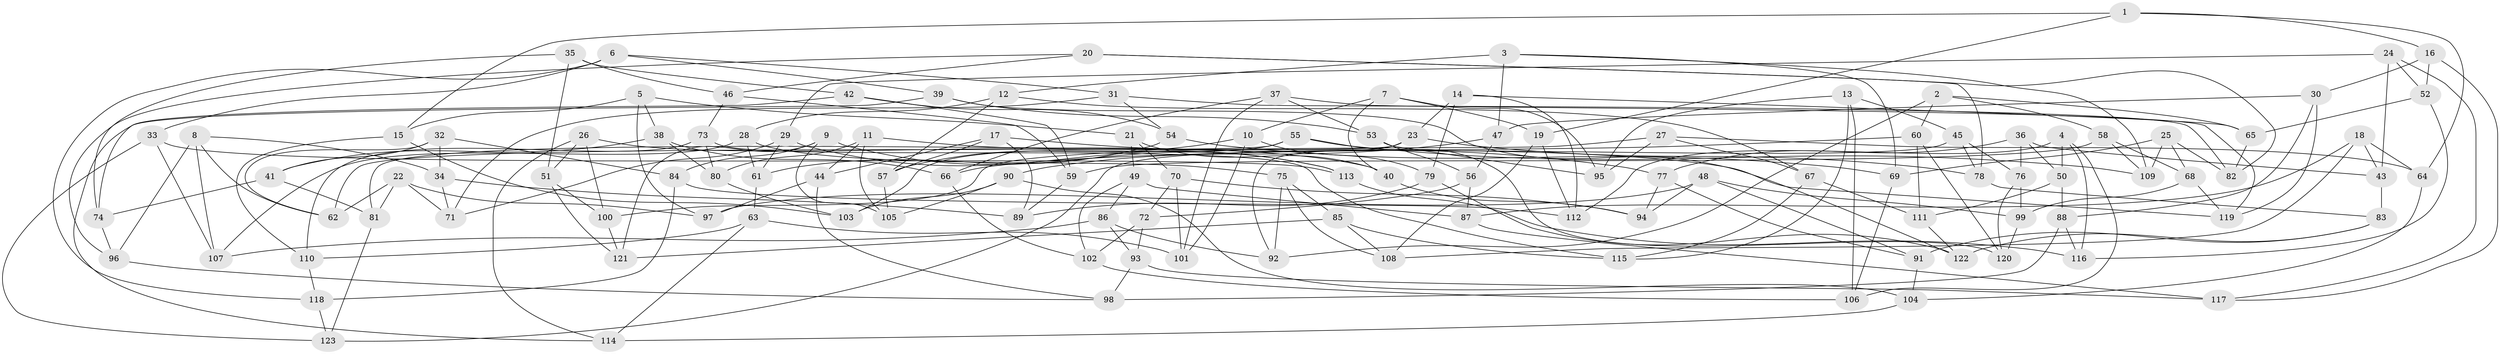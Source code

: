// Generated by graph-tools (version 1.1) at 2025/03/03/09/25 03:03:05]
// undirected, 123 vertices, 246 edges
graph export_dot {
graph [start="1"]
  node [color=gray90,style=filled];
  1;
  2;
  3;
  4;
  5;
  6;
  7;
  8;
  9;
  10;
  11;
  12;
  13;
  14;
  15;
  16;
  17;
  18;
  19;
  20;
  21;
  22;
  23;
  24;
  25;
  26;
  27;
  28;
  29;
  30;
  31;
  32;
  33;
  34;
  35;
  36;
  37;
  38;
  39;
  40;
  41;
  42;
  43;
  44;
  45;
  46;
  47;
  48;
  49;
  50;
  51;
  52;
  53;
  54;
  55;
  56;
  57;
  58;
  59;
  60;
  61;
  62;
  63;
  64;
  65;
  66;
  67;
  68;
  69;
  70;
  71;
  72;
  73;
  74;
  75;
  76;
  77;
  78;
  79;
  80;
  81;
  82;
  83;
  84;
  85;
  86;
  87;
  88;
  89;
  90;
  91;
  92;
  93;
  94;
  95;
  96;
  97;
  98;
  99;
  100;
  101;
  102;
  103;
  104;
  105;
  106;
  107;
  108;
  109;
  110;
  111;
  112;
  113;
  114;
  115;
  116;
  117;
  118;
  119;
  120;
  121;
  122;
  123;
  1 -- 19;
  1 -- 16;
  1 -- 64;
  1 -- 15;
  2 -- 65;
  2 -- 60;
  2 -- 58;
  2 -- 92;
  3 -- 69;
  3 -- 12;
  3 -- 109;
  3 -- 47;
  4 -- 112;
  4 -- 116;
  4 -- 106;
  4 -- 50;
  5 -- 97;
  5 -- 15;
  5 -- 38;
  5 -- 21;
  6 -- 39;
  6 -- 31;
  6 -- 118;
  6 -- 33;
  7 -- 40;
  7 -- 95;
  7 -- 19;
  7 -- 10;
  8 -- 107;
  8 -- 34;
  8 -- 62;
  8 -- 96;
  9 -- 105;
  9 -- 113;
  9 -- 121;
  9 -- 84;
  10 -- 79;
  10 -- 57;
  10 -- 101;
  11 -- 44;
  11 -- 105;
  11 -- 119;
  11 -- 80;
  12 -- 28;
  12 -- 67;
  12 -- 57;
  13 -- 115;
  13 -- 106;
  13 -- 95;
  13 -- 45;
  14 -- 112;
  14 -- 65;
  14 -- 23;
  14 -- 79;
  15 -- 110;
  15 -- 103;
  16 -- 30;
  16 -- 117;
  16 -- 52;
  17 -- 44;
  17 -- 57;
  17 -- 77;
  17 -- 89;
  18 -- 108;
  18 -- 64;
  18 -- 87;
  18 -- 43;
  19 -- 112;
  19 -- 108;
  20 -- 82;
  20 -- 96;
  20 -- 78;
  20 -- 46;
  21 -- 70;
  21 -- 49;
  21 -- 40;
  22 -- 81;
  22 -- 71;
  22 -- 62;
  22 -- 97;
  23 -- 92;
  23 -- 81;
  23 -- 78;
  24 -- 29;
  24 -- 117;
  24 -- 43;
  24 -- 52;
  25 -- 69;
  25 -- 68;
  25 -- 82;
  25 -- 109;
  26 -- 100;
  26 -- 40;
  26 -- 114;
  26 -- 51;
  27 -- 64;
  27 -- 67;
  27 -- 100;
  27 -- 95;
  28 -- 61;
  28 -- 107;
  28 -- 75;
  29 -- 61;
  29 -- 113;
  29 -- 71;
  30 -- 47;
  30 -- 88;
  30 -- 119;
  31 -- 71;
  31 -- 54;
  31 -- 82;
  32 -- 62;
  32 -- 84;
  32 -- 34;
  32 -- 41;
  33 -- 113;
  33 -- 107;
  33 -- 123;
  34 -- 89;
  34 -- 71;
  35 -- 42;
  35 -- 51;
  35 -- 46;
  35 -- 74;
  36 -- 43;
  36 -- 76;
  36 -- 50;
  36 -- 77;
  37 -- 66;
  37 -- 119;
  37 -- 53;
  37 -- 101;
  38 -- 80;
  38 -- 66;
  38 -- 41;
  39 -- 114;
  39 -- 53;
  39 -- 122;
  40 -- 94;
  41 -- 81;
  41 -- 74;
  42 -- 59;
  42 -- 54;
  42 -- 74;
  43 -- 83;
  44 -- 97;
  44 -- 98;
  45 -- 78;
  45 -- 76;
  45 -- 123;
  46 -- 59;
  46 -- 73;
  47 -- 90;
  47 -- 56;
  48 -- 97;
  48 -- 94;
  48 -- 91;
  48 -- 99;
  49 -- 102;
  49 -- 87;
  49 -- 86;
  50 -- 88;
  50 -- 111;
  51 -- 121;
  51 -- 100;
  52 -- 116;
  52 -- 65;
  53 -- 95;
  53 -- 56;
  54 -- 69;
  54 -- 61;
  55 -- 109;
  55 -- 103;
  55 -- 62;
  55 -- 120;
  56 -- 72;
  56 -- 87;
  57 -- 105;
  58 -- 109;
  58 -- 68;
  58 -- 59;
  59 -- 89;
  60 -- 111;
  60 -- 120;
  60 -- 66;
  61 -- 63;
  63 -- 114;
  63 -- 110;
  63 -- 101;
  64 -- 104;
  65 -- 82;
  66 -- 102;
  67 -- 111;
  67 -- 115;
  68 -- 119;
  68 -- 99;
  69 -- 106;
  70 -- 101;
  70 -- 94;
  70 -- 72;
  72 -- 102;
  72 -- 93;
  73 -- 80;
  73 -- 115;
  73 -- 110;
  74 -- 96;
  75 -- 92;
  75 -- 85;
  75 -- 108;
  76 -- 99;
  76 -- 120;
  77 -- 94;
  77 -- 91;
  78 -- 83;
  79 -- 122;
  79 -- 89;
  80 -- 103;
  81 -- 123;
  83 -- 122;
  83 -- 91;
  84 -- 118;
  84 -- 112;
  85 -- 108;
  85 -- 121;
  85 -- 115;
  86 -- 107;
  86 -- 93;
  86 -- 92;
  87 -- 117;
  88 -- 98;
  88 -- 116;
  90 -- 103;
  90 -- 105;
  90 -- 104;
  91 -- 104;
  93 -- 117;
  93 -- 98;
  96 -- 98;
  99 -- 120;
  100 -- 121;
  102 -- 106;
  104 -- 114;
  110 -- 118;
  111 -- 122;
  113 -- 116;
  118 -- 123;
}
